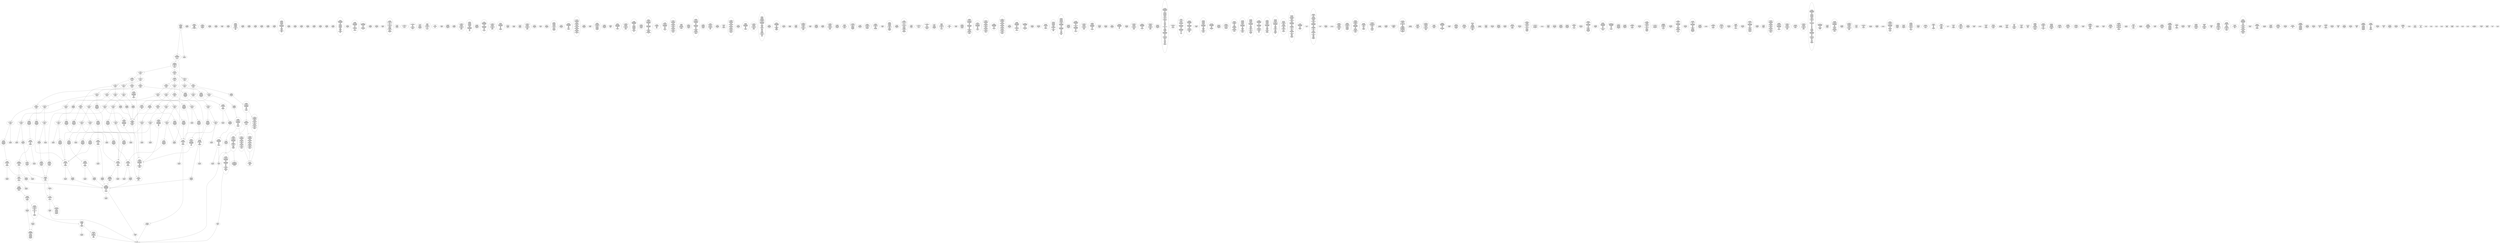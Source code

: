/* Generated by GvGen v.1.0 (https://www.github.com/stricaud/gvgen) */

digraph G {
compound=true;
   node1 [label="[anywhere]"];
   node2 [label="# 0x0
PUSHX Data
PUSHX Data
MSTORE
CALLVALUE
ISZERO
PUSHX Data
JUMPI
"];
   node3 [label="# 0xc
PUSHX Data
REVERT
"];
   node4 [label="# 0x10
JUMPDEST
PUSHX LogicData
CALLDATASIZE
LT
PUSHX Data
JUMPI
"];
   node5 [label="# 0x1a
PUSHX Data
CALLDATALOAD
PUSHX BitData
SHR
PUSHX LogicData
GT
PUSHX Data
JUMPI
"];
   node6 [label="# 0x2b
PUSHX LogicData
GT
PUSHX Data
JUMPI
"];
   node7 [label="# 0x36
PUSHX LogicData
GT
PUSHX Data
JUMPI
"];
   node8 [label="# 0x41
PUSHX LogicData
GT
PUSHX Data
JUMPI
"];
   node9 [label="# 0x4c
PUSHX LogicData
EQ
PUSHX Data
JUMPI
"];
   node10 [label="# 0x57
PUSHX LogicData
EQ
PUSHX Data
JUMPI
"];
   node11 [label="# 0x62
PUSHX LogicData
EQ
PUSHX Data
JUMPI
"];
   node12 [label="# 0x6d
PUSHX Data
REVERT
"];
   node13 [label="# 0x71
JUMPDEST
PUSHX LogicData
EQ
PUSHX Data
JUMPI
"];
   node14 [label="# 0x7d
PUSHX LogicData
EQ
PUSHX Data
JUMPI
"];
   node15 [label="# 0x88
PUSHX Data
REVERT
"];
   node16 [label="# 0x8c
JUMPDEST
PUSHX LogicData
EQ
PUSHX Data
JUMPI
"];
   node17 [label="# 0x98
PUSHX LogicData
EQ
PUSHX Data
JUMPI
"];
   node18 [label="# 0xa3
PUSHX LogicData
EQ
PUSHX Data
JUMPI
"];
   node19 [label="# 0xae
PUSHX LogicData
EQ
PUSHX Data
JUMPI
"];
   node20 [label="# 0xb9
PUSHX Data
REVERT
"];
   node21 [label="# 0xbd
JUMPDEST
PUSHX LogicData
GT
PUSHX Data
JUMPI
"];
   node22 [label="# 0xc9
PUSHX LogicData
GT
PUSHX Data
JUMPI
"];
   node23 [label="# 0xd4
PUSHX LogicData
EQ
PUSHX Data
JUMPI
"];
   node24 [label="# 0xdf
PUSHX LogicData
EQ
PUSHX Data
JUMPI
"];
   node25 [label="# 0xea
PUSHX LogicData
EQ
PUSHX Data
JUMPI
"];
   node26 [label="# 0xf5
PUSHX Data
REVERT
"];
   node27 [label="# 0xf9
JUMPDEST
PUSHX LogicData
EQ
PUSHX Data
JUMPI
"];
   node28 [label="# 0x105
PUSHX LogicData
EQ
PUSHX Data
JUMPI
"];
   node29 [label="# 0x110
PUSHX Data
REVERT
"];
   node30 [label="# 0x114
JUMPDEST
PUSHX LogicData
EQ
PUSHX Data
JUMPI
"];
   node31 [label="# 0x120
PUSHX LogicData
EQ
PUSHX Data
JUMPI
"];
   node32 [label="# 0x12b
PUSHX LogicData
EQ
PUSHX Data
JUMPI
"];
   node33 [label="# 0x136
PUSHX LogicData
EQ
PUSHX Data
JUMPI
"];
   node34 [label="# 0x141
PUSHX Data
REVERT
"];
   node35 [label="# 0x145
JUMPDEST
PUSHX LogicData
GT
PUSHX Data
JUMPI
"];
   node36 [label="# 0x151
PUSHX LogicData
GT
PUSHX Data
JUMPI
"];
   node37 [label="# 0x15c
PUSHX LogicData
GT
PUSHX Data
JUMPI
"];
   node38 [label="# 0x167
PUSHX LogicData
EQ
PUSHX Data
JUMPI
"];
   node39 [label="# 0x172
PUSHX LogicData
EQ
PUSHX Data
JUMPI
"];
   node40 [label="# 0x17d
PUSHX LogicData
EQ
PUSHX Data
JUMPI
"];
   node41 [label="# 0x188
PUSHX Data
REVERT
"];
   node42 [label="# 0x18c
JUMPDEST
PUSHX LogicData
EQ
PUSHX Data
JUMPI
"];
   node43 [label="# 0x198
PUSHX LogicData
EQ
PUSHX Data
JUMPI
"];
   node44 [label="# 0x1a3
PUSHX Data
REVERT
"];
   node45 [label="# 0x1a7
JUMPDEST
PUSHX LogicData
EQ
PUSHX Data
JUMPI
"];
   node46 [label="# 0x1b3
PUSHX LogicData
EQ
PUSHX Data
JUMPI
"];
   node47 [label="# 0x1be
PUSHX LogicData
EQ
PUSHX Data
JUMPI
"];
   node48 [label="# 0x1c9
PUSHX LogicData
EQ
PUSHX Data
JUMPI
"];
   node49 [label="# 0x1d4
PUSHX Data
REVERT
"];
   node50 [label="# 0x1d8
JUMPDEST
PUSHX LogicData
GT
PUSHX Data
JUMPI
"];
   node51 [label="# 0x1e4
PUSHX LogicData
GT
PUSHX Data
JUMPI
"];
   node52 [label="# 0x1ef
PUSHX LogicData
EQ
PUSHX Data
JUMPI
"];
   node53 [label="# 0x1fa
PUSHX LogicData
EQ
PUSHX Data
JUMPI
"];
   node54 [label="# 0x205
PUSHX LogicData
EQ
PUSHX Data
JUMPI
"];
   node55 [label="# 0x210
PUSHX Data
REVERT
"];
   node56 [label="# 0x214
JUMPDEST
PUSHX LogicData
EQ
PUSHX Data
JUMPI
"];
   node57 [label="# 0x220
PUSHX LogicData
EQ
PUSHX Data
JUMPI
"];
   node58 [label="# 0x22b
PUSHX Data
REVERT
"];
   node59 [label="# 0x22f
JUMPDEST
PUSHX LogicData
EQ
PUSHX Data
JUMPI
"];
   node60 [label="# 0x23b
PUSHX LogicData
EQ
PUSHX Data
JUMPI
"];
   node61 [label="# 0x246
PUSHX LogicData
EQ
PUSHX Data
JUMPI
"];
   node62 [label="# 0x251
PUSHX LogicData
EQ
PUSHX Data
JUMPI
"];
   node63 [label="# 0x25c
JUMPDEST
PUSHX Data
REVERT
"];
   node64 [label="# 0x261
JUMPDEST
PUSHX Data
PUSHX Data
CALLDATASIZE
PUSHX Data
PUSHX Data
JUMP
"];
   node65 [label="# 0x26f
JUMPDEST
PUSHX Data
JUMP
"];
   node66 [label="# 0x274
JUMPDEST
PUSHX MemData
MLOAD
ISZERO
ISZERO
MSTORE
PUSHX ArithData
ADD
"];
   node67 [label="# 0x280
JUMPDEST
PUSHX MemData
MLOAD
SUB
RETURN
"];
   node68 [label="# 0x289
JUMPDEST
PUSHX Data
PUSHX Data
JUMP
"];
   node69 [label="# 0x291
JUMPDEST
PUSHX MemData
MLOAD
PUSHX Data
PUSHX Data
JUMP
"];
   node70 [label="# 0x29e
JUMPDEST
PUSHX Data
PUSHX Data
CALLDATASIZE
PUSHX Data
PUSHX Data
JUMP
"];
   node71 [label="# 0x2ac
JUMPDEST
PUSHX Data
JUMP
"];
   node72 [label="# 0x2b1
JUMPDEST
PUSHX MemData
MLOAD
PUSHX ArithData
PUSHX BitData
PUSHX BitData
SHL
SUB
AND
MSTORE
PUSHX ArithData
ADD
PUSHX Data
JUMP
"];
   node73 [label="# 0x2c9
JUMPDEST
PUSHX Data
PUSHX Data
CALLDATASIZE
PUSHX Data
PUSHX Data
JUMP
"];
   node74 [label="# 0x2d7
JUMPDEST
PUSHX Data
JUMP
"];
   node75 [label="# 0x2dc
JUMPDEST
STOP
"];
   node76 [label="# 0x2de
JUMPDEST
PUSHX StorData
SLOAD
PUSHX StorData
SLOAD
SUB
"];
   node77 [label="# 0x2e6
JUMPDEST
PUSHX MemData
MLOAD
MSTORE
PUSHX ArithData
ADD
PUSHX Data
JUMP
"];
   node78 [label="# 0x2f4
JUMPDEST
PUSHX Data
PUSHX Data
CALLDATASIZE
PUSHX Data
PUSHX Data
JUMP
"];
   node79 [label="# 0x302
JUMPDEST
PUSHX Data
JUMP
"];
   node80 [label="# 0x307
JUMPDEST
PUSHX Data
PUSHX Data
CALLDATASIZE
PUSHX Data
PUSHX Data
JUMP
"];
   node81 [label="# 0x315
JUMPDEST
PUSHX Data
MSTORE
PUSHX Data
MSTORE
PUSHX Data
SHA3
PUSHX ArithData
ADD
SLOAD
JUMP
"];
   node82 [label="# 0x32a
JUMPDEST
PUSHX Data
PUSHX Data
CALLDATASIZE
PUSHX Data
PUSHX Data
JUMP
"];
   node83 [label="# 0x338
JUMPDEST
PUSHX Data
JUMP
"];
   node84 [label="# 0x33d
JUMPDEST
PUSHX Data
PUSHX Data
CALLDATASIZE
PUSHX Data
PUSHX Data
JUMP
"];
   node85 [label="# 0x34b
JUMPDEST
PUSHX Data
JUMP
"];
   node86 [label="# 0x350
JUMPDEST
PUSHX Data
PUSHX Data
JUMP
"];
   node87 [label="# 0x358
JUMPDEST
PUSHX Data
PUSHX StorData
SLOAD
JUMP
"];
   node88 [label="# 0x361
JUMPDEST
PUSHX Data
PUSHX Data
CALLDATASIZE
PUSHX Data
PUSHX Data
JUMP
"];
   node89 [label="# 0x36f
JUMPDEST
PUSHX Data
JUMP
"];
   node90 [label="# 0x374
JUMPDEST
PUSHX StorData
SLOAD
PUSHX Data
PUSHX ArithData
PUSHX BitData
PUSHX BitData
SHL
SUB
AND
JUMP
"];
   node91 [label="# 0x387
JUMPDEST
PUSHX Data
PUSHX Data
CALLDATASIZE
PUSHX Data
PUSHX Data
JUMP
"];
   node92 [label="# 0x395
JUMPDEST
PUSHX Data
JUMP
"];
   node93 [label="# 0x39a
JUMPDEST
PUSHX Data
PUSHX Data
CALLDATASIZE
PUSHX Data
PUSHX Data
JUMP
"];
   node94 [label="# 0x3a8
JUMPDEST
PUSHX Data
JUMP
"];
   node95 [label="# 0x3ad
JUMPDEST
PUSHX Data
PUSHX Data
JUMP
"];
   node96 [label="# 0x3b5
JUMPDEST
PUSHX StorData
SLOAD
PUSHX Data
PUSHX ArithData
PUSHX BitData
PUSHX BitData
SHL
SUB
AND
JUMP
"];
   node97 [label="# 0x3c8
JUMPDEST
PUSHX Data
PUSHX Data
CALLDATASIZE
PUSHX Data
PUSHX Data
JUMP
"];
   node98 [label="# 0x3d6
JUMPDEST
PUSHX Data
JUMP
"];
   node99 [label="# 0x3db
JUMPDEST
PUSHX StorData
SLOAD
PUSHX ArithData
PUSHX BitData
PUSHX BitData
SHL
SUB
AND
PUSHX Data
JUMP
"];
   node100 [label="# 0x3ec
JUMPDEST
PUSHX Data
PUSHX Data
CALLDATASIZE
PUSHX Data
PUSHX Data
JUMP
"];
   node101 [label="# 0x3fa
JUMPDEST
PUSHX Data
MSTORE
PUSHX Data
MSTORE
PUSHX Data
SHA3
PUSHX ArithData
PUSHX BitData
PUSHX BitData
SHL
SUB
AND
MSTORE
MSTORE
SHA3
SLOAD
PUSHX BitData
AND
JUMP
"];
   node102 [label="# 0x423
JUMPDEST
PUSHX Data
PUSHX Data
CALLDATASIZE
PUSHX Data
PUSHX Data
JUMP
"];
   node103 [label="# 0x431
JUMPDEST
PUSHX Data
JUMP
"];
   node104 [label="# 0x436
JUMPDEST
PUSHX Data
PUSHX Data
JUMP
"];
   node105 [label="# 0x43e
JUMPDEST
PUSHX Data
PUSHX Data
CALLDATASIZE
PUSHX Data
PUSHX Data
JUMP
"];
   node106 [label="# 0x44c
JUMPDEST
PUSHX Data
JUMP
"];
   node107 [label="# 0x451
JUMPDEST
PUSHX Data
PUSHX Data
CALLDATASIZE
PUSHX Data
PUSHX Data
JUMP
"];
   node108 [label="# 0x45f
JUMPDEST
PUSHX Data
JUMP
"];
   node109 [label="# 0x464
JUMPDEST
PUSHX Data
PUSHX Data
JUMP
"];
   node110 [label="# 0x46c
JUMPDEST
PUSHX Data
PUSHX Data
CALLDATASIZE
PUSHX Data
PUSHX Data
JUMP
"];
   node111 [label="# 0x47a
JUMPDEST
PUSHX Data
JUMP
"];
   node112 [label="# 0x47f
JUMPDEST
PUSHX Data
PUSHX Data
CALLDATASIZE
PUSHX Data
PUSHX Data
JUMP
"];
   node113 [label="# 0x48d
JUMPDEST
PUSHX Data
JUMP
"];
   node114 [label="# 0x492
JUMPDEST
PUSHX Data
PUSHX Data
CALLDATASIZE
PUSHX Data
PUSHX Data
JUMP
"];
   node115 [label="# 0x4a0
JUMPDEST
PUSHX Data
JUMP
"];
   node116 [label="# 0x4a5
JUMPDEST
PUSHX Data
PUSHX Data
JUMP
"];
   node117 [label="# 0x4cc
JUMPDEST
PUSHX Data
PUSHX Data
CALLDATASIZE
PUSHX Data
PUSHX Data
JUMP
"];
   node118 [label="# 0x4da
JUMPDEST
PUSHX Data
JUMP
"];
   node119 [label="# 0x4df
JUMPDEST
PUSHX Data
PUSHX Data
JUMP
"];
   node120 [label="# 0x4e7
JUMPDEST
PUSHX Data
PUSHX Data
CALLDATASIZE
PUSHX Data
PUSHX Data
JUMP
"];
   node121 [label="# 0x4f5
JUMPDEST
PUSHX Data
JUMP
"];
   node122 [label="# 0x4fa
JUMPDEST
PUSHX Data
PUSHX Data
CALLDATASIZE
PUSHX Data
PUSHX Data
JUMP
"];
   node123 [label="# 0x508
JUMPDEST
PUSHX ArithData
PUSHX BitData
PUSHX BitData
SHL
SUB
AND
PUSHX Data
MSTORE
PUSHX Data
PUSHX Data
MSTORE
PUSHX Data
SHA3
AND
MSTORE
MSTORE
SHA3
SLOAD
PUSHX BitData
AND
JUMP
"];
   node124 [label="# 0x536
JUMPDEST
PUSHX Data
PUSHX Data
JUMP
"];
   node125 [label="# 0x55d
JUMPDEST
PUSHX StorData
SLOAD
PUSHX Data
PUSHX ArithData
PUSHX BitData
PUSHX BitData
SHL
SUB
AND
JUMP
"];
   node126 [label="# 0x570
JUMPDEST
PUSHX Data
PUSHX Data
CALLDATASIZE
PUSHX Data
PUSHX Data
JUMP
"];
   node127 [label="# 0x57e
JUMPDEST
PUSHX Data
JUMP
"];
   node128 [label="# 0x583
JUMPDEST
PUSHX Data
PUSHX ArithData
PUSHX BitData
PUSHX BitData
SHL
SUB
NOT
AND
PUSHX BitData
PUSHX BitData
SHL
EQ
PUSHX Data
JUMPI
"];
   node129 [label="# 0x59f
PUSHX ArithData
PUSHX BitData
PUSHX BitData
SHL
SUB
NOT
AND
PUSHX BitData
PUSHX BitData
SHL
EQ
"];
   node130 [label="# 0x5b4
JUMPDEST
PUSHX Data
JUMPI
"];
   node131 [label="# 0x5ba
PUSHX Data
PUSHX Data
JUMP
"];
   node132 [label="# 0x5c3
JUMPDEST
JUMP
"];
   node133 [label="# 0x5c9
JUMPDEST
PUSHX Data
PUSHX StorData
SLOAD
PUSHX Data
PUSHX Data
JUMP
"];
   node134 [label="# 0x5d8
JUMPDEST
PUSHX ArithData
ADD
PUSHX ArithData
DIV
MUL
PUSHX ArithData
ADD
PUSHX MemData
MLOAD
ADD
PUSHX Data
MSTORE
MSTORE
PUSHX ArithData
ADD
SLOAD
PUSHX Data
PUSHX Data
JUMP
"];
   node135 [label="# 0x604
JUMPDEST
ISZERO
PUSHX Data
JUMPI
"];
   node136 [label="# 0x60b
PUSHX LogicData
LT
PUSHX Data
JUMPI
"];
   node137 [label="# 0x613
PUSHX ArithData
SLOAD
DIV
MUL
MSTORE
PUSHX ArithData
ADD
PUSHX Data
JUMP
"];
   node138 [label="# 0x626
JUMPDEST
ADD
PUSHX Data
MSTORE
PUSHX Data
PUSHX Data
SHA3
"];
   node139 [label="# 0x634
JUMPDEST
SLOAD
MSTORE
PUSHX ArithData
ADD
PUSHX ArithData
ADD
GT
PUSHX Data
JUMPI
"];
   node140 [label="# 0x648
SUB
PUSHX BitData
AND
ADD
"];
   node141 [label="# 0x651
JUMPDEST
JUMP
"];
   node142 [label="# 0x65b
JUMPDEST
PUSHX Data
PUSHX Data
PUSHX Data
JUMP
"];
   node143 [label="# 0x666
JUMPDEST
PUSHX Data
JUMPI
"];
   node144 [label="# 0x66b
PUSHX MemData
MLOAD
PUSHX Data
MSTORE
PUSHX ArithData
ADD
PUSHX MemData
MLOAD
SUB
REVERT
"];
   node145 [label="# 0x69c
JUMPDEST
PUSHX Data
MSTORE
PUSHX Data
PUSHX Data
MSTORE
PUSHX Data
SHA3
SLOAD
PUSHX ArithData
PUSHX BitData
PUSHX BitData
SHL
SUB
AND
JUMP
"];
   node146 [label="# 0x6b8
JUMPDEST
PUSHX Data
PUSHX Data
PUSHX Data
JUMP
"];
   node147 [label="# 0x6c3
JUMPDEST
PUSHX ArithData
PUSHX BitData
PUSHX BitData
SHL
SUB
AND
PUSHX ArithData
PUSHX BitData
PUSHX BitData
SHL
SUB
AND
SUB
PUSHX Data
JUMPI
"];
   node148 [label="# 0x6df
PUSHX MemData
MLOAD
PUSHX Data
MSTORE
PUSHX ArithData
ADD
PUSHX MemData
MLOAD
SUB
REVERT
"];
   node149 [label="# 0x710
JUMPDEST
CALLER
PUSHX ArithData
PUSHX BitData
PUSHX BitData
SHL
SUB
AND
EQ
ISZERO
PUSHX Data
JUMPI
"];
   node150 [label="# 0x724
PUSHX Data
CALLER
PUSHX Data
JUMP
"];
   node151 [label="# 0x72e
JUMPDEST
ISZERO
"];
   node152 [label="# 0x730
JUMPDEST
ISZERO
PUSHX Data
JUMPI
"];
   node153 [label="# 0x736
PUSHX MemData
MLOAD
PUSHX Data
MSTORE
PUSHX ArithData
ADD
PUSHX MemData
MLOAD
SUB
REVERT
"];
   node154 [label="# 0x767
JUMPDEST
PUSHX Data
PUSHX Data
JUMP
"];
   node155 [label="# 0x772
JUMPDEST
JUMP
"];
   node156 [label="# 0x777
JUMPDEST
PUSHX Data
PUSHX Data
JUMP
"];
   node157 [label="# 0x782
JUMPDEST
PUSHX Data
MSTORE
PUSHX Data
MSTORE
PUSHX Data
SHA3
PUSHX ArithData
ADD
SLOAD
PUSHX Data
CALLER
PUSHX Data
JUMP
"];
   node158 [label="# 0x79e
JUMPDEST
PUSHX Data
PUSHX Data
JUMP
"];
   node159 [label="# 0x7a8
JUMPDEST
PUSHX ArithData
PUSHX BitData
PUSHX BitData
SHL
SUB
AND
CALLER
EQ
PUSHX Data
JUMPI
"];
   node160 [label="# 0x7b9
PUSHX MemData
MLOAD
PUSHX BitData
PUSHX BitData
SHL
MSTORE
PUSHX Data
PUSHX ArithData
ADD
MSTORE
PUSHX Data
PUSHX ArithData
ADD
MSTORE
PUSHX Data
PUSHX ArithData
ADD
MSTORE
PUSHX Data
PUSHX ArithData
ADD
MSTORE
PUSHX ArithData
ADD
"];
   node161 [label="# 0x822
JUMPDEST
PUSHX MemData
MLOAD
SUB
REVERT
"];
   node162 [label="# 0x82b
JUMPDEST
PUSHX Data
PUSHX Data
JUMP
"];
   node163 [label="# 0x835
JUMPDEST
JUMP
"];
   node164 [label="# 0x839
JUMPDEST
PUSHX StorData
SLOAD
PUSHX ArithData
PUSHX BitData
PUSHX BitData
SHL
SUB
AND
CALLER
EQ
PUSHX Data
JUMPI
"];
   node165 [label="# 0x84c
PUSHX MemData
MLOAD
PUSHX BitData
PUSHX BitData
SHL
MSTORE
PUSHX Data
PUSHX ArithData
ADD
MSTORE
PUSHX ArithData
ADD
MSTORE
PUSHX Data
PUSHX ArithData
ADD
MSTORE
PUSHX ArithData
ADD
PUSHX Data
JUMP
"];
   node166 [label="# 0x893
JUMPDEST
PUSHX LogicData
SELFBALANCE
GT
PUSHX Data
JUMPI
"];
   node167 [label="# 0x89c
PUSHX MemData
MLOAD
PUSHX BitData
PUSHX BitData
SHL
MSTORE
PUSHX Data
PUSHX ArithData
ADD
MSTORE
PUSHX Data
PUSHX ArithData
ADD
MSTORE
PUSHX Data
PUSHX ArithData
ADD
MSTORE
PUSHX ArithData
ADD
PUSHX Data
JUMP
"];
   node168 [label="# 0x8e3
JUMPDEST
PUSHX StorData
SLOAD
PUSHX MemData
MLOAD
PUSHX ArithData
PUSHX BitData
PUSHX BitData
SHL
SUB
AND
SELFBALANCE
ISZERO
PUSHX ArithData
MUL
PUSHX Data
CALL
ISZERO
ISZERO
PUSHX Data
JUMPI
"];
   node169 [label="# 0x913
RETURNDATASIZE
PUSHX Data
RETURNDATACOPY
RETURNDATASIZE
PUSHX Data
REVERT
"];
   node170 [label="# 0x91c
JUMPDEST
JUMP
"];
   node171 [label="# 0x91f
JUMPDEST
PUSHX Data
PUSHX MemData
MLOAD
PUSHX ArithData
ADD
PUSHX Data
MSTORE
PUSHX Data
MSTORE
PUSHX Data
JUMP
"];
   node172 [label="# 0x93a
JUMPDEST
PUSHX Data
PUSHX Data
PUSHX Data
JUMP
"];
   node173 [label="# 0x945
JUMPDEST
MLOAD
JUMP
"];
   node174 [label="# 0x94c
JUMPDEST
PUSHX Data
PUSHX ArithData
PUSHX BitData
PUSHX BitData
SHL
SUB
AND
PUSHX Data
JUMPI
"];
   node175 [label="# 0x95d
PUSHX MemData
MLOAD
PUSHX Data
MSTORE
PUSHX ArithData
ADD
PUSHX MemData
MLOAD
SUB
REVERT
"];
   node176 [label="# 0x98e
JUMPDEST
PUSHX ArithData
PUSHX BitData
PUSHX BitData
SHL
SUB
AND
PUSHX Data
MSTORE
PUSHX Data
PUSHX Data
MSTORE
PUSHX Data
SHA3
SLOAD
PUSHX BitData
AND
JUMP
"];
   node177 [label="# 0x9b4
JUMPDEST
PUSHX StorData
SLOAD
PUSHX ArithData
PUSHX BitData
PUSHX BitData
SHL
SUB
AND
CALLER
EQ
PUSHX Data
JUMPI
"];
   node178 [label="# 0x9c7
PUSHX MemData
MLOAD
PUSHX BitData
PUSHX BitData
SHL
MSTORE
PUSHX Data
PUSHX ArithData
ADD
MSTORE
PUSHX ArithData
ADD
MSTORE
PUSHX Data
PUSHX ArithData
ADD
MSTORE
PUSHX ArithData
ADD
PUSHX Data
JUMP
"];
   node179 [label="# 0xa0e
JUMPDEST
PUSHX Data
PUSHX Data
PUSHX Data
JUMP
"];
   node180 [label="# 0xa18
JUMPDEST
JUMP
"];
   node181 [label="# 0xa1a
JUMPDEST
PUSHX Data
PUSHX Data
CALLER
PUSHX Data
JUMP
"];
   node182 [label="# 0xa45
JUMPDEST
PUSHX StorData
SLOAD
PUSHX ArithData
PUSHX BitData
PUSHX BitData
SHL
SUB
NOT
AND
PUSHX ArithData
PUSHX BitData
PUSHX BitData
SHL
SUB
AND
OR
SSTORE
PUSHX MemData
MLOAD
MSTORE
PUSHX Data
PUSHX ArithData
ADD
"];
   node183 [label="# 0xa8f
JUMPDEST
PUSHX MemData
MLOAD
SUB
LOGX
JUMP
"];
   node184 [label="# 0xa9b
JUMPDEST
PUSHX StorData
SLOAD
PUSHX ArithData
PUSHX BitData
PUSHX BitData
SHL
SUB
AND
CALLER
EQ
PUSHX Data
JUMPI
"];
   node185 [label="# 0xaae
PUSHX MemData
MLOAD
PUSHX BitData
PUSHX BitData
SHL
MSTORE
PUSHX Data
PUSHX ArithData
ADD
MSTORE
PUSHX ArithData
ADD
MSTORE
PUSHX Data
PUSHX ArithData
ADD
MSTORE
PUSHX ArithData
ADD
PUSHX Data
JUMP
"];
   node186 [label="# 0xaf5
JUMPDEST
MLOAD
PUSHX Data
PUSHX Data
PUSHX ArithData
ADD
PUSHX Data
JUMP
"];
   node187 [label="# 0xb08
JUMPDEST
PUSHX Data
PUSHX StorData
SLOAD
PUSHX Data
PUSHX Data
JUMP
"];
   node188 [label="# 0xb17
JUMPDEST
PUSHX Data
PUSHX Data
CALLER
PUSHX Data
JUMP
"];
   node189 [label="# 0xb42
JUMPDEST
PUSHX StorData
SLOAD
PUSHX ArithData
PUSHX BitData
PUSHX BitData
SHL
SUB
NOT
AND
PUSHX ArithData
PUSHX BitData
PUSHX BitData
SHL
SUB
AND
OR
SSTORE
PUSHX MemData
MLOAD
MSTORE
PUSHX Data
PUSHX ArithData
ADD
PUSHX Data
JUMP
"];
   node190 [label="# 0xb90
JUMPDEST
PUSHX Data
PUSHX Data
CALLER
PUSHX Data
JUMP
"];
   node191 [label="# 0xbbb
JUMPDEST
PUSHX StorData
SLOAD
PUSHX Data
PUSHX StorData
SLOAD
PUSHX StorData
SLOAD
SUB
JUMP
"];
   node192 [label="# 0xbcc
JUMPDEST
PUSHX Data
PUSHX Data
JUMP
"];
   node193 [label="# 0xbd6
JUMPDEST
GT
ISZERO
PUSHX Data
JUMPI
"];
   node194 [label="# 0xbdd
PUSHX MemData
MLOAD
PUSHX BitData
PUSHX BitData
SHL
MSTORE
PUSHX Data
PUSHX ArithData
ADD
MSTORE
PUSHX Data
PUSHX ArithData
ADD
MSTORE
PUSHX Data
PUSHX ArithData
ADD
MSTORE
PUSHX ArithData
ADD
PUSHX Data
JUMP
"];
   node195 [label="# 0xc24
JUMPDEST
PUSHX Data
PUSHX Data
JUMP
"];
   node196 [label="# 0xc2e
JUMPDEST
CALLER
PUSHX ArithData
PUSHX BitData
PUSHX BitData
SHL
SUB
AND
SUB
PUSHX Data
JUMPI
"];
   node197 [label="# 0xc3f
PUSHX MemData
MLOAD
PUSHX Data
MSTORE
PUSHX ArithData
ADD
PUSHX MemData
MLOAD
SUB
REVERT
"];
   node198 [label="# 0xc70
JUMPDEST
CALLER
PUSHX Data
MSTORE
PUSHX Data
PUSHX ArithData
MSTORE
PUSHX MemData
SHA3
PUSHX ArithData
PUSHX BitData
PUSHX BitData
SHL
SUB
AND
MSTORE
MSTORE
SHA3
SLOAD
PUSHX BitData
NOT
AND
ISZERO
ISZERO
OR
SSTORE
MLOAD
MSTORE
PUSHX Data
ADD
PUSHX MemData
MLOAD
SUB
LOGX
JUMP
"];
   node199 [label="# 0xcdc
JUMPDEST
PUSHX Data
PUSHX Data
JUMP
"];
   node200 [label="# 0xce7
JUMPDEST
PUSHX ArithData
PUSHX BitData
PUSHX BitData
SHL
SUB
AND
EXTCODESIZE
ISZERO
ISZERO
ISZERO
PUSHX Data
JUMPI
"];
   node201 [label="# 0xcfb
PUSHX Data
PUSHX Data
JUMP
"];
   node202 [label="# 0xd07
JUMPDEST
ISZERO
"];
   node203 [label="# 0xd09
JUMPDEST
ISZERO
PUSHX Data
JUMPI
"];
   node204 [label="# 0xd0f
PUSHX MemData
MLOAD
PUSHX BitData
PUSHX BitData
SHL
MSTORE
PUSHX ArithData
ADD
PUSHX MemData
MLOAD
SUB
REVERT
"];
   node205 [label="# 0xd27
JUMPDEST
JUMP
"];
   node206 [label="# 0xd2d
JUMPDEST
PUSHX Data
PUSHX Data
PUSHX Data
JUMP
"];
   node207 [label="# 0xd38
JUMPDEST
PUSHX Data
JUMPI
"];
   node208 [label="# 0xd3d
PUSHX MemData
MLOAD
PUSHX Data
MSTORE
PUSHX ArithData
ADD
PUSHX MemData
MLOAD
SUB
REVERT
"];
   node209 [label="# 0xd6e
JUMPDEST
PUSHX Data
PUSHX Data
PUSHX Data
JUMP
"];
   node210 [label="# 0xd78
JUMPDEST
MLOAD
PUSHX ArithData
SUB
PUSHX Data
JUMPI
"];
   node211 [label="# 0xd84
PUSHX MemData
MLOAD
PUSHX ArithData
ADD
PUSHX Data
MSTORE
PUSHX Data
MSTORE
PUSHX Data
JUMP
"];
   node212 [label="# 0xd98
JUMPDEST
PUSHX Data
PUSHX Data
JUMP
"];
   node213 [label="# 0xda2
JUMPDEST
PUSHX MemData
MLOAD
PUSHX ArithData
ADD
PUSHX Data
PUSHX Data
JUMP
"];
   node214 [label="# 0xdb3
JUMPDEST
PUSHX MemData
MLOAD
PUSHX ArithData
SUB
SUB
MSTORE
PUSHX Data
MSTORE
"];
   node215 [label="# 0xdc3
JUMPDEST
JUMP
"];
   node216 [label="# 0xdca
JUMPDEST
PUSHX Data
MSTORE
PUSHX Data
MSTORE
PUSHX Data
SHA3
PUSHX ArithData
ADD
SLOAD
PUSHX Data
CALLER
PUSHX Data
JUMP
"];
   node217 [label="# 0xde6
JUMPDEST
PUSHX Data
PUSHX Data
JUMP
"];
   node218 [label="# 0xdf0
JUMPDEST
PUSHX StorData
SLOAD
PUSHX Data
PUSHX Data
JUMP
"];
   node219 [label="# 0xdfd
JUMPDEST
PUSHX ArithData
ADD
PUSHX ArithData
DIV
MUL
PUSHX ArithData
ADD
PUSHX MemData
MLOAD
ADD
PUSHX Data
MSTORE
MSTORE
PUSHX ArithData
ADD
SLOAD
PUSHX Data
PUSHX Data
JUMP
"];
   node220 [label="# 0xe29
JUMPDEST
ISZERO
PUSHX Data
JUMPI
"];
   node221 [label="# 0xe30
PUSHX LogicData
LT
PUSHX Data
JUMPI
"];
   node222 [label="# 0xe38
PUSHX ArithData
SLOAD
DIV
MUL
MSTORE
PUSHX ArithData
ADD
PUSHX Data
JUMP
"];
   node223 [label="# 0xe4b
JUMPDEST
ADD
PUSHX Data
MSTORE
PUSHX Data
PUSHX Data
SHA3
"];
   node224 [label="# 0xe59
JUMPDEST
SLOAD
MSTORE
PUSHX ArithData
ADD
PUSHX ArithData
ADD
GT
PUSHX Data
JUMPI
"];
   node225 [label="# 0xe6d
SUB
PUSHX BitData
AND
ADD
"];
   node226 [label="# 0xe76
JUMPDEST
JUMP
"];
   node227 [label="# 0xe7e
JUMPDEST
PUSHX Data
PUSHX Data
CALLER
PUSHX Data
JUMP
"];
   node228 [label="# 0xea9
JUMPDEST
PUSHX StorData
SLOAD
PUSHX ArithData
PUSHX BitData
PUSHX BitData
SHL
SUB
NOT
AND
PUSHX ArithData
PUSHX BitData
PUSHX BitData
SHL
SUB
AND
OR
SSTORE
PUSHX MemData
MLOAD
MSTORE
PUSHX Data
PUSHX ArithData
ADD
PUSHX Data
JUMP
"];
   node229 [label="# 0xef7
JUMPDEST
PUSHX StorData
SLOAD
PUSHX ArithData
PUSHX BitData
PUSHX BitData
SHL
SUB
AND
CALLER
EQ
PUSHX Data
JUMPI
"];
   node230 [label="# 0xf0a
PUSHX MemData
MLOAD
PUSHX BitData
PUSHX BitData
SHL
MSTORE
PUSHX Data
PUSHX ArithData
ADD
MSTORE
PUSHX ArithData
ADD
MSTORE
PUSHX Data
PUSHX ArithData
ADD
MSTORE
PUSHX ArithData
ADD
PUSHX Data
JUMP
"];
   node231 [label="# 0xf51
JUMPDEST
PUSHX ArithData
PUSHX BitData
PUSHX BitData
SHL
SUB
AND
PUSHX Data
JUMPI
"];
   node232 [label="# 0xf60
PUSHX MemData
MLOAD
PUSHX BitData
PUSHX BitData
SHL
MSTORE
PUSHX Data
PUSHX ArithData
ADD
MSTORE
PUSHX Data
PUSHX ArithData
ADD
MSTORE
PUSHX Data
PUSHX ArithData
ADD
MSTORE
PUSHX Data
PUSHX ArithData
ADD
MSTORE
PUSHX ArithData
ADD
PUSHX Data
JUMP
"];
   node233 [label="# 0xfcd
JUMPDEST
PUSHX Data
PUSHX Data
JUMP
"];
   node234 [label="# 0xfd6
JUMPDEST
PUSHX Data
PUSHX ArithData
PUSHX BitData
PUSHX BitData
SHL
SUB
NOT
AND
PUSHX BitData
PUSHX BitData
SHL
EQ
PUSHX Data
JUMPI
"];
   node235 [label="# 0xff2
PUSHX ArithData
PUSHX BitData
PUSHX BitData
SHL
SUB
NOT
AND
PUSHX BitData
PUSHX BitData
SHL
EQ
"];
   node236 [label="# 0x1007
JUMPDEST
PUSHX Data
JUMPI
"];
   node237 [label="# 0x100d
PUSHX Data
PUSHX Data
JUMP
"];
   node238 [label="# 0x1016
JUMPDEST
PUSHX Data
PUSHX StorData
SLOAD
LT
ISZERO
PUSHX Data
JUMPI
"];
   node239 [label="# 0x1024
PUSHX Data
MSTORE
PUSHX Data
PUSHX Data
MSTORE
PUSHX Data
SHA3
SLOAD
PUSHX BitData
PUSHX BitData
SHL
DIV
PUSHX BitData
AND
ISZERO
JUMP
"];
   node240 [label="# 0x1042
JUMPDEST
PUSHX Data
MSTORE
PUSHX Data
PUSHX Data
MSTORE
PUSHX MemData
SHA3
SLOAD
PUSHX ArithData
PUSHX BitData
PUSHX BitData
SHL
SUB
NOT
AND
PUSHX ArithData
PUSHX BitData
PUSHX BitData
SHL
SUB
AND
OR
SSTORE
MLOAD
AND
PUSHX Data
LOGX
JUMP
"];
   node241 [label="# 0x109e
JUMPDEST
PUSHX Data
PUSHX Data
PUSHX Data
JUMP
"];
   node242 [label="# 0x10a9
JUMPDEST
PUSHX ArithData
PUSHX BitData
PUSHX BitData
SHL
SUB
AND
PUSHX ArithData
ADD
MLOAD
PUSHX ArithData
PUSHX BitData
PUSHX BitData
SHL
SUB
AND
EQ
PUSHX Data
JUMPI
"];
   node243 [label="# 0x10c9
PUSHX MemData
MLOAD
PUSHX Data
MSTORE
PUSHX ArithData
ADD
PUSHX MemData
MLOAD
SUB
REVERT
"];
   node244 [label="# 0x10fa
JUMPDEST
PUSHX Data
CALLER
PUSHX ArithData
PUSHX BitData
PUSHX BitData
SHL
SUB
AND
EQ
PUSHX Data
JUMPI
"];
   node245 [label="# 0x110e
PUSHX Data
CALLER
PUSHX Data
JUMP
"];
   node246 [label="# 0x1118
JUMPDEST
PUSHX Data
JUMPI
"];
   node247 [label="# 0x111e
CALLER
PUSHX Data
PUSHX Data
JUMP
"];
   node248 [label="# 0x1128
JUMPDEST
PUSHX ArithData
PUSHX BitData
PUSHX BitData
SHL
SUB
AND
EQ
"];
   node249 [label="# 0x1133
JUMPDEST
PUSHX Data
JUMPI
"];
   node250 [label="# 0x113b
PUSHX MemData
MLOAD
PUSHX Data
MSTORE
PUSHX ArithData
ADD
PUSHX MemData
MLOAD
SUB
REVERT
"];
   node251 [label="# 0x116c
JUMPDEST
PUSHX ArithData
PUSHX BitData
PUSHX BitData
SHL
SUB
AND
PUSHX Data
JUMPI
"];
   node252 [label="# 0x117b
PUSHX MemData
MLOAD
PUSHX Data
MSTORE
PUSHX ArithData
ADD
PUSHX MemData
MLOAD
SUB
REVERT
"];
   node253 [label="# 0x11ac
JUMPDEST
PUSHX Data
PUSHX Data
PUSHX Data
JUMP
"];
   node254 [label="# 0x11b8
JUMPDEST
PUSHX ArithData
PUSHX BitData
PUSHX BitData
SHL
SUB
AND
PUSHX Data
MSTORE
PUSHX Data
PUSHX Data
MSTORE
PUSHX Data
SHA3
SLOAD
PUSHX BitData
NOT
AND
PUSHX BitData
AND
PUSHX BitData
NOT
ADD
AND
OR
SSTORE
AND
MSTORE
SHA3
SLOAD
AND
AND
PUSHX ArithData
ADD
AND
OR
SSTORE
MSTORE
PUSHX Data
MSTORE
SHA3
SLOAD
PUSHX ArithData
PUSHX BitData
PUSHX BitData
SHL
SUB
NOT
AND
OR
PUSHX BitData
PUSHX BitData
SHL
TIMESTAMP
AND
MUL
OR
SSTORE
ADD
MSTORE
SHA3
SLOAD
AND
PUSHX Data
JUMPI
"];
   node255 [label="# 0x1254
PUSHX StorData
SLOAD
EQ
PUSHX Data
JUMPI
"];
   node256 [label="# 0x125d
SLOAD
PUSHX ArithData
ADD
MLOAD
PUSHX BitData
AND
PUSHX BitData
PUSHX BitData
SHL
MUL
PUSHX ArithData
PUSHX BitData
PUSHX BitData
SHL
SUB
NOT
AND
PUSHX ArithData
PUSHX BitData
PUSHX BitData
SHL
SUB
AND
OR
OR
SSTORE
"];
   node257 [label="# 0x128e
JUMPDEST
PUSHX ArithData
PUSHX BitData
PUSHX BitData
SHL
SUB
AND
PUSHX ArithData
PUSHX BitData
PUSHX BitData
SHL
SUB
AND
PUSHX Data
PUSHX MemData
MLOAD
PUSHX MemData
MLOAD
SUB
LOGX
"];
   node258 [label="# 0x12d3
JUMPDEST
JUMP
"];
   node259 [label="# 0x12da
JUMPDEST
PUSHX Data
MSTORE
PUSHX Data
MSTORE
PUSHX Data
SHA3
PUSHX ArithData
PUSHX BitData
PUSHX BitData
SHL
SUB
AND
MSTORE
MSTORE
SHA3
SLOAD
PUSHX BitData
AND
PUSHX Data
JUMPI
"];
   node260 [label="# 0x1303
PUSHX Data
PUSHX ArithData
PUSHX BitData
PUSHX BitData
SHL
SUB
AND
PUSHX Data
PUSHX Data
JUMP
"];
   node261 [label="# 0x1316
JUMPDEST
PUSHX Data
PUSHX Data
PUSHX Data
JUMP
"];
   node262 [label="# 0x1321
JUMPDEST
PUSHX MemData
MLOAD
PUSHX ArithData
ADD
PUSHX Data
PUSHX Data
JUMP
"];
   node263 [label="# 0x1332
JUMPDEST
PUSHX MemData
MLOAD
PUSHX BitData
NOT
SUB
ADD
MSTORE
MSTORE
PUSHX BitData
PUSHX BitData
SHL
MSTORE
PUSHX Data
PUSHX ArithData
ADD
PUSHX Data
JUMP
"];
   node264 [label="# 0x1358
JUMPDEST
PUSHX Data
MSTORE
PUSHX Data
MSTORE
PUSHX Data
SHA3
PUSHX ArithData
PUSHX BitData
PUSHX BitData
SHL
SUB
AND
MSTORE
MSTORE
SHA3
SLOAD
PUSHX BitData
AND
PUSHX Data
JUMPI
"];
   node265 [label="# 0x1381
PUSHX Data
MSTORE
PUSHX Data
MSTORE
PUSHX Data
SHA3
PUSHX ArithData
PUSHX BitData
PUSHX BitData
SHL
SUB
AND
MSTORE
MSTORE
SHA3
SLOAD
PUSHX BitData
NOT
AND
PUSHX BitData
OR
SSTORE
PUSHX Data
CALLER
JUMP
"];
   node266 [label="# 0x13b2
JUMPDEST
PUSHX ArithData
PUSHX BitData
PUSHX BitData
SHL
SUB
AND
PUSHX ArithData
PUSHX BitData
PUSHX BitData
SHL
SUB
AND
PUSHX Data
PUSHX MemData
MLOAD
PUSHX MemData
MLOAD
SUB
LOGX
JUMP
"];
   node267 [label="# 0x13f6
JUMPDEST
PUSHX Data
MSTORE
PUSHX Data
MSTORE
PUSHX Data
SHA3
PUSHX ArithData
PUSHX BitData
PUSHX BitData
SHL
SUB
AND
MSTORE
MSTORE
SHA3
SLOAD
PUSHX BitData
AND
ISZERO
PUSHX Data
JUMPI
"];
   node268 [label="# 0x1420
PUSHX Data
MSTORE
PUSHX Data
MSTORE
PUSHX MemData
SHA3
PUSHX ArithData
PUSHX BitData
PUSHX BitData
SHL
SUB
AND
MSTORE
MSTORE
SHA3
SLOAD
PUSHX BitData
NOT
AND
SSTORE
MLOAD
CALLER
PUSHX Data
LOGX
JUMP
"];
   node269 [label="# 0x1475
JUMPDEST
PUSHX Data
MLOAD
PUSHX ArithData
ADD
MSTORE
PUSHX Data
MSTORE
PUSHX ArithData
ADD
MSTORE
ADD
MSTORE
PUSHX StorData
SLOAD
LT
ISZERO
PUSHX Data
JUMPI
"];
   node270 [label="# 0x149e
PUSHX Data
MSTORE
PUSHX Data
PUSHX ArithData
MSTORE
PUSHX Data
SHA3
MLOAD
PUSHX ArithData
ADD
MSTORE
SLOAD
PUSHX ArithData
PUSHX BitData
PUSHX BitData
SHL
SUB
AND
MSTORE
PUSHX BitData
PUSHX BitData
SHL
DIV
PUSHX BitData
AND
ADD
MSTORE
PUSHX BitData
PUSHX BitData
SHL
DIV
PUSHX BitData
AND
ISZERO
ISZERO
ADD
MSTORE
PUSHX Data
JUMPI
"];
   node271 [label="# 0x14f6
MLOAD
PUSHX ArithData
PUSHX BitData
PUSHX BitData
SHL
SUB
AND
ISZERO
PUSHX Data
JUMPI
"];
   node272 [label="# 0x1506
JUMP
"];
   node273 [label="# 0x150c
JUMPDEST
PUSHX BitData
NOT
ADD
PUSHX Data
MSTORE
PUSHX Data
PUSHX ArithData
MSTORE
PUSHX Data
SHA3
MLOAD
PUSHX ArithData
ADD
MSTORE
SLOAD
PUSHX ArithData
PUSHX BitData
PUSHX BitData
SHL
SUB
AND
MSTORE
PUSHX BitData
PUSHX BitData
SHL
DIV
PUSHX BitData
AND
ADD
MSTORE
PUSHX BitData
PUSHX BitData
SHL
DIV
PUSHX BitData
AND
ISZERO
ISZERO
ADD
MSTORE
ISZERO
PUSHX Data
JUMPI
"];
   node274 [label="# 0x156b
JUMP
"];
   node275 [label="# 0x1571
JUMPDEST
PUSHX Data
JUMP
"];
   node276 [label="# 0x1576
JUMPDEST
"];
   node277 [label="# 0x1578
JUMPDEST
PUSHX MemData
MLOAD
PUSHX Data
MSTORE
PUSHX ArithData
ADD
PUSHX MemData
MLOAD
SUB
REVERT
"];
   node278 [label="# 0x15aa
JUMPDEST
PUSHX StorData
SLOAD
PUSHX ArithData
PUSHX BitData
PUSHX BitData
SHL
SUB
AND
PUSHX ArithData
PUSHX BitData
PUSHX BitData
SHL
SUB
NOT
AND
OR
SSTORE
PUSHX MemData
MLOAD
AND
PUSHX Data
PUSHX Data
LOGX
JUMP
"];
   node279 [label="# 0x15fc
JUMPDEST
PUSHX Data
PUSHX MemData
MLOAD
PUSHX ArithData
ADD
PUSHX Data
MSTORE
PUSHX Data
MSTORE
PUSHX Data
JUMP
"];
   node280 [label="# 0x1616
JUMPDEST
PUSHX MemData
MLOAD
PUSHX BitData
PUSHX BitData
SHL
MSTORE
PUSHX Data
PUSHX ArithData
PUSHX BitData
PUSHX BitData
SHL
SUB
AND
PUSHX Data
PUSHX Data
CALLER
PUSHX ArithData
ADD
PUSHX Data
JUMP
"];
   node281 [label="# 0x164b
JUMPDEST
PUSHX Data
PUSHX MemData
MLOAD
SUB
PUSHX Data
GAS
CALL
ISZERO
PUSHX Data
JUMPI
"];
   node282 [label="# 0x1664
PUSHX MemData
MLOAD
PUSHX ArithData
RETURNDATASIZE
ADD
PUSHX BitData
NOT
AND
ADD
MSTORE
PUSHX Data
ADD
PUSHX Data
JUMP
"];
   node283 [label="# 0x1683
JUMPDEST
PUSHX Data
"];
   node284 [label="# 0x1686
JUMPDEST
PUSHX Data
JUMPI
"];
   node285 [label="# 0x168b
RETURNDATASIZE
ISZERO
PUSHX Data
JUMPI
"];
   node286 [label="# 0x1693
PUSHX MemData
MLOAD
PUSHX BitData
NOT
PUSHX ArithData
RETURNDATASIZE
ADD
AND
ADD
PUSHX Data
MSTORE
RETURNDATASIZE
MSTORE
RETURNDATASIZE
PUSHX Data
PUSHX ArithData
ADD
RETURNDATACOPY
PUSHX Data
JUMP
"];
   node287 [label="# 0x16b4
JUMPDEST
PUSHX Data
"];
   node288 [label="# 0x16b9
JUMPDEST
MLOAD
PUSHX ArithData
SUB
PUSHX Data
JUMPI
"];
   node289 [label="# 0x16c4
PUSHX MemData
MLOAD
PUSHX BitData
PUSHX BitData
SHL
MSTORE
PUSHX ArithData
ADD
PUSHX MemData
MLOAD
SUB
REVERT
"];
   node290 [label="# 0x16dc
JUMPDEST
MLOAD
PUSHX ArithData
ADD
REVERT
"];
   node291 [label="# 0x16e4
JUMPDEST
PUSHX ArithData
PUSHX BitData
PUSHX BitData
SHL
SUB
NOT
AND
PUSHX BitData
PUSHX BitData
SHL
EQ
"];
   node292 [label="# 0x16fa
JUMPDEST
JUMP
"];
   node293 [label="# 0x1702
JUMPDEST
PUSHX Data
PUSHX StorData
SLOAD
PUSHX Data
PUSHX Data
JUMP
"];
   node294 [label="# 0x1711
JUMPDEST
PUSHX Data
PUSHX ArithData
SUB
PUSHX Data
JUMPI
"];
   node295 [label="# 0x171c
PUSHX Data
MLOAD
ADD
MSTORE
PUSHX Data
MSTORE
PUSHX BitData
PUSHX BitData
SHL
PUSHX ArithData
ADD
MSTORE
JUMP
"];
   node296 [label="# 0x1738
JUMPDEST
PUSHX Data
"];
   node297 [label="# 0x173c
JUMPDEST
ISZERO
PUSHX Data
JUMPI
"];
   node298 [label="# 0x1743
PUSHX Data
PUSHX Data
JUMP
"];
   node299 [label="# 0x174c
JUMPDEST
PUSHX Data
PUSHX Data
PUSHX Data
JUMP
"];
   node300 [label="# 0x175b
JUMPDEST
PUSHX Data
JUMP
"];
   node301 [label="# 0x1762
JUMPDEST
PUSHX Data
PUSHX LogicData
GT
ISZERO
PUSHX Data
JUMPI
"];
   node302 [label="# 0x1776
PUSHX Data
PUSHX Data
JUMP
"];
   node303 [label="# 0x177d
JUMPDEST
PUSHX MemData
MLOAD
MSTORE
PUSHX ArithData
ADD
PUSHX BitData
NOT
AND
PUSHX ArithData
ADD
ADD
PUSHX Data
MSTORE
ISZERO
PUSHX Data
JUMPI
"];
   node304 [label="# 0x179b
PUSHX ArithData
ADD
CALLDATASIZE
CALLDATACOPY
ADD
"];
   node305 [label="# 0x17a7
JUMPDEST
"];
   node306 [label="# 0x17ab
JUMPDEST
ISZERO
PUSHX Data
JUMPI
"];
   node307 [label="# 0x17b2
PUSHX Data
PUSHX Data
PUSHX Data
JUMP
"];
   node308 [label="# 0x17bc
JUMPDEST
PUSHX Data
PUSHX Data
PUSHX Data
JUMP
"];
   node309 [label="# 0x17c9
JUMPDEST
PUSHX Data
PUSHX Data
PUSHX Data
JUMP
"];
   node310 [label="# 0x17d4
JUMPDEST
PUSHX BitData
SHL
MLOAD
LT
PUSHX Data
JUMPI
"];
   node311 [label="# 0x17e2
PUSHX Data
PUSHX Data
JUMP
"];
   node312 [label="# 0x17e9
JUMPDEST
PUSHX ArithData
ADD
ADD
PUSHX ArithData
PUSHX BitData
PUSHX BitData
SHL
SUB
NOT
AND
PUSHX BitData
BYTE
MSTORE8
PUSHX Data
PUSHX Data
PUSHX Data
JUMP
"];
   node313 [label="# 0x180b
JUMPDEST
PUSHX Data
JUMP
"];
   node314 [label="# 0x1812
JUMPDEST
PUSHX Data
PUSHX ArithData
PUSHX BitData
PUSHX BitData
SHL
SUB
NOT
AND
PUSHX LogicData
EQ
PUSHX Data
JUMPI
"];
   node315 [label="# 0x1847
PUSHX LogicData
PUSHX ArithData
PUSHX BitData
PUSHX BitData
SHL
SUB
NOT
AND
EQ
PUSHX Data
JUMP
"];
   node316 [label="# 0x1879
JUMPDEST
PUSHX Data
PUSHX Data
PUSHX Data
PUSHX Data
PUSHX Data
JUMP
"];
   node317 [label="# 0x1888
JUMPDEST
PUSHX Data
PUSHX Data
PUSHX Data
JUMP
"];
   node318 [label="# 0x1893
JUMPDEST
PUSHX LogicData
GT
ISZERO
PUSHX Data
JUMPI
"];
   node319 [label="# 0x18a4
PUSHX Data
PUSHX Data
JUMP
"];
   node320 [label="# 0x18ab
JUMPDEST
PUSHX MemData
MLOAD
MSTORE
PUSHX ArithData
ADD
PUSHX BitData
NOT
AND
PUSHX ArithData
ADD
ADD
PUSHX Data
MSTORE
ISZERO
PUSHX Data
JUMPI
"];
   node321 [label="# 0x18c9
PUSHX ArithData
ADD
CALLDATASIZE
CALLDATACOPY
ADD
"];
   node322 [label="# 0x18d5
JUMPDEST
PUSHX BitData
PUSHX BitData
SHL
PUSHX LogicData
MLOAD
LT
PUSHX Data
JUMPI
"];
   node323 [label="# 0x18e9
PUSHX Data
PUSHX Data
JUMP
"];
   node324 [label="# 0x18f0
JUMPDEST
PUSHX ArithData
ADD
ADD
PUSHX ArithData
PUSHX BitData
PUSHX BitData
SHL
SUB
NOT
AND
PUSHX BitData
BYTE
MSTORE8
PUSHX Data
PUSHX LogicData
MLOAD
LT
PUSHX Data
JUMPI
"];
   node325 [label="# 0x1934
PUSHX Data
PUSHX Data
JUMP
"];
   node326 [label="# 0x193b
JUMPDEST
PUSHX ArithData
ADD
ADD
PUSHX ArithData
PUSHX BitData
PUSHX BitData
SHL
SUB
NOT
AND
PUSHX BitData
BYTE
MSTORE8
PUSHX Data
PUSHX Data
PUSHX Data
PUSHX Data
JUMP
"];
   node327 [label="# 0x195f
JUMPDEST
PUSHX Data
PUSHX Data
PUSHX Data
JUMP
"];
   node328 [label="# 0x196a
JUMPDEST
"];
   node329 [label="# 0x196d
JUMPDEST
PUSHX LogicData
GT
ISZERO
PUSHX Data
JUMPI
"];
   node330 [label="# 0x1977
PUSHX Data
PUSHX BitData
AND
PUSHX LogicData
LT
PUSHX Data
JUMPI
"];
   node331 [label="# 0x19a4
PUSHX Data
PUSHX Data
JUMP
"];
   node332 [label="# 0x19ab
JUMPDEST
BYTE
PUSHX BitData
SHL
MLOAD
LT
PUSHX Data
JUMPI
"];
   node333 [label="# 0x19ba
PUSHX Data
PUSHX Data
JUMP
"];
   node334 [label="# 0x19c1
JUMPDEST
PUSHX ArithData
ADD
ADD
PUSHX ArithData
PUSHX BitData
PUSHX BitData
SHL
SUB
NOT
AND
PUSHX BitData
BYTE
MSTORE8
PUSHX BitData
SHR
PUSHX Data
PUSHX Data
JUMP
"];
   node335 [label="# 0x19e8
JUMPDEST
PUSHX Data
JUMP
"];
   node336 [label="# 0x19ef
JUMPDEST
ISZERO
PUSHX Data
JUMPI
"];
   node337 [label="# 0x19f7
PUSHX MemData
MLOAD
PUSHX BitData
PUSHX BitData
SHL
MSTORE
PUSHX Data
PUSHX ArithData
ADD
MSTORE
PUSHX ArithData
ADD
MSTORE
PUSHX Data
PUSHX ArithData
ADD
MSTORE
PUSHX ArithData
ADD
PUSHX Data
JUMP
"];
   node338 [label="# 0x1a3e
JUMPDEST
PUSHX Data
PUSHX StorData
SLOAD
PUSHX ArithData
PUSHX BitData
PUSHX BitData
SHL
SUB
AND
PUSHX Data
JUMPI
"];
   node339 [label="# 0x1a57
PUSHX MemData
MLOAD
PUSHX Data
MSTORE
PUSHX ArithData
ADD
PUSHX MemData
MLOAD
SUB
REVERT
"];
   node340 [label="# 0x1a88
JUMPDEST
PUSHX ArithData
SUB
PUSHX Data
JUMPI
"];
   node341 [label="# 0x1a91
PUSHX MemData
MLOAD
PUSHX Data
MSTORE
PUSHX ArithData
ADD
PUSHX MemData
MLOAD
SUB
REVERT
"];
   node342 [label="# 0x1ac2
JUMPDEST
PUSHX ArithData
PUSHX BitData
PUSHX BitData
SHL
SUB
AND
PUSHX Data
MSTORE
PUSHX Data
PUSHX Data
MSTORE
PUSHX Data
SHA3
SLOAD
PUSHX BitData
AND
PUSHX BitData
AND
ADD
AND
OR
PUSHX ArithData
PUSHX BitData
NOT
AND
OR
DIV
AND
ADD
AND
MUL
OR
SSTORE
MSTORE
PUSHX Data
MSTORE
SHA3
SLOAD
PUSHX ArithData
PUSHX BitData
PUSHX BitData
SHL
SUB
NOT
AND
OR
PUSHX BitData
PUSHX BitData
SHL
TIMESTAMP
AND
MUL
OR
SSTORE
ADD
ISZERO
PUSHX Data
JUMPI
"];
   node343 [label="# 0x1b75
PUSHX ArithData
PUSHX BitData
PUSHX BitData
SHL
SUB
AND
EXTCODESIZE
ISZERO
ISZERO
"];
   node344 [label="# 0x1b83
JUMPDEST
ISZERO
PUSHX Data
JUMPI
"];
   node345 [label="# 0x1b89
JUMPDEST
PUSHX MemData
MLOAD
PUSHX ArithData
PUSHX BitData
PUSHX BitData
SHL
SUB
AND
PUSHX Data
PUSHX Data
LOGX
PUSHX Data
PUSHX Data
PUSHX ArithData
ADD
PUSHX Data
JUMP
"];
   node346 [label="# 0x1bd4
JUMPDEST
PUSHX Data
JUMPI
"];
   node347 [label="# 0x1bd9
PUSHX MemData
MLOAD
PUSHX BitData
PUSHX BitData
SHL
MSTORE
PUSHX ArithData
ADD
PUSHX MemData
MLOAD
SUB
REVERT
"];
   node348 [label="# 0x1bf1
JUMPDEST
SUB
PUSHX Data
JUMPI
"];
   node349 [label="# 0x1bf9
PUSHX StorData
SLOAD
EQ
PUSHX Data
JUMPI
"];
   node350 [label="# 0x1c02
PUSHX Data
REVERT
"];
   node351 [label="# 0x1c06
JUMPDEST
PUSHX Data
JUMP
"];
   node352 [label="# 0x1c0b
JUMPDEST
"];
   node353 [label="# 0x1c0c
JUMPDEST
PUSHX MemData
MLOAD
PUSHX ArithData
ADD
PUSHX ArithData
PUSHX BitData
PUSHX BitData
SHL
SUB
AND
PUSHX Data
PUSHX Data
LOGX
SUB
PUSHX Data
JUMPI
"];
   node354 [label="# 0x1c50
JUMPDEST
PUSHX Data
SSTORE
PUSHX Data
JUMP
"];
   node355 [label="# 0x1c59
JUMPDEST
SLOAD
PUSHX Data
PUSHX Data
JUMP
"];
   node356 [label="# 0x1c65
JUMPDEST
PUSHX Data
MSTORE
PUSHX Data
PUSHX Data
SHA3
PUSHX ArithData
ADD
PUSHX Data
DIV
ADD
PUSHX Data
JUMPI
"];
   node357 [label="# 0x1c7f
PUSHX Data
SSTORE
PUSHX Data
JUMP
"];
   node358 [label="# 0x1c87
JUMPDEST
PUSHX LogicData
LT
PUSHX Data
JUMPI
"];
   node359 [label="# 0x1c90
MLOAD
PUSHX BitData
NOT
AND
ADD
OR
SSTORE
PUSHX Data
JUMP
"];
   node360 [label="# 0x1ca0
JUMPDEST
ADD
PUSHX ArithData
ADD
SSTORE
ISZERO
PUSHX Data
JUMPI
"];
   node361 [label="# 0x1caf
ADD
"];
   node362 [label="# 0x1cb2
JUMPDEST
GT
ISZERO
PUSHX Data
JUMPI
"];
   node363 [label="# 0x1cbb
MLOAD
SSTORE
PUSHX ArithData
ADD
PUSHX ArithData
ADD
PUSHX Data
JUMP
"];
   node364 [label="# 0x1ccd
JUMPDEST
PUSHX Data
PUSHX Data
JUMP
"];
   node365 [label="# 0x1cd9
JUMPDEST
JUMP
"];
   node366 [label="# 0x1cdd
JUMPDEST
"];
   node367 [label="# 0x1cde
JUMPDEST
GT
ISZERO
PUSHX Data
JUMPI
"];
   node368 [label="# 0x1ce7
PUSHX Data
SSTORE
PUSHX ArithData
ADD
PUSHX Data
JUMP
"];
   node369 [label="# 0x1cf2
JUMPDEST
PUSHX ArithData
PUSHX BitData
PUSHX BitData
SHL
SUB
NOT
AND
EQ
PUSHX Data
JUMPI
"];
   node370 [label="# 0x1d04
PUSHX Data
REVERT
"];
   node371 [label="# 0x1d08
JUMPDEST
PUSHX Data
PUSHX LogicData
SUB
SLT
ISZERO
PUSHX Data
JUMPI
"];
   node372 [label="# 0x1d16
PUSHX Data
REVERT
"];
   node373 [label="# 0x1d1a
JUMPDEST
CALLDATALOAD
PUSHX Data
PUSHX Data
JUMP
"];
   node374 [label="# 0x1d25
JUMPDEST
PUSHX Data
"];
   node375 [label="# 0x1d28
JUMPDEST
LT
ISZERO
PUSHX Data
JUMPI
"];
   node376 [label="# 0x1d31
ADD
MLOAD
ADD
MSTORE
PUSHX ArithData
ADD
PUSHX Data
JUMP
"];
   node377 [label="# 0x1d40
JUMPDEST
GT
ISZERO
PUSHX Data
JUMPI
"];
   node378 [label="# 0x1d49
PUSHX Data
ADD
MSTORE
JUMP
"];
   node379 [label="# 0x1d51
JUMPDEST
PUSHX Data
MLOAD
MSTORE
PUSHX Data
PUSHX ArithData
ADD
PUSHX ArithData
ADD
PUSHX Data
JUMP
"];
   node380 [label="# 0x1d69
JUMPDEST
PUSHX ArithData
ADD
PUSHX BitData
NOT
AND
ADD
PUSHX ArithData
ADD
JUMP
"];
   node381 [label="# 0x1d7d
JUMPDEST
PUSHX Data
MSTORE
PUSHX Data
PUSHX Data
PUSHX ArithData
ADD
PUSHX Data
JUMP
"];
   node382 [label="# 0x1d90
JUMPDEST
PUSHX Data
PUSHX LogicData
SUB
SLT
ISZERO
PUSHX Data
JUMPI
"];
   node383 [label="# 0x1d9e
PUSHX Data
REVERT
"];
   node384 [label="# 0x1da2
JUMPDEST
CALLDATALOAD
JUMP
"];
   node385 [label="# 0x1da9
JUMPDEST
CALLDATALOAD
PUSHX ArithData
PUSHX BitData
PUSHX BitData
SHL
SUB
AND
EQ
PUSHX Data
JUMPI
"];
   node386 [label="# 0x1dbc
PUSHX Data
REVERT
"];
   node387 [label="# 0x1dc0
JUMPDEST
JUMP
"];
   node388 [label="# 0x1dc5
JUMPDEST
PUSHX Data
PUSHX LogicData
SUB
SLT
ISZERO
PUSHX Data
JUMPI
"];
   node389 [label="# 0x1dd4
PUSHX Data
REVERT
"];
   node390 [label="# 0x1dd8
JUMPDEST
PUSHX Data
PUSHX Data
JUMP
"];
   node391 [label="# 0x1de1
JUMPDEST
PUSHX ArithData
ADD
CALLDATALOAD
JUMP
"];
   node392 [label="# 0x1def
JUMPDEST
PUSHX Data
PUSHX Data
PUSHX LogicData
SUB
SLT
ISZERO
PUSHX Data
JUMPI
"];
   node393 [label="# 0x1e00
PUSHX Data
REVERT
"];
   node394 [label="# 0x1e04
JUMPDEST
PUSHX Data
PUSHX Data
JUMP
"];
   node395 [label="# 0x1e0d
JUMPDEST
PUSHX Data
PUSHX ArithData
ADD
PUSHX Data
JUMP
"];
   node396 [label="# 0x1e1b
JUMPDEST
PUSHX ArithData
ADD
CALLDATALOAD
JUMP
"];
   node397 [label="# 0x1e2b
JUMPDEST
PUSHX Data
PUSHX LogicData
SUB
SLT
ISZERO
PUSHX Data
JUMPI
"];
   node398 [label="# 0x1e3a
PUSHX Data
REVERT
"];
   node399 [label="# 0x1e3e
JUMPDEST
CALLDATALOAD
PUSHX Data
PUSHX ArithData
ADD
PUSHX Data
JUMP
"];
   node400 [label="# 0x1e4e
JUMPDEST
JUMP
"];
   node401 [label="# 0x1e57
JUMPDEST
PUSHX Data
PUSHX LogicData
SUB
SLT
ISZERO
PUSHX Data
JUMPI
"];
   node402 [label="# 0x1e65
PUSHX Data
REVERT
"];
   node403 [label="# 0x1e69
JUMPDEST
PUSHX Data
PUSHX Data
JUMP
"];
   node404 [label="# 0x1e72
JUMPDEST
PUSHX BitData
PUSHX BitData
SHL
PUSHX Data
MSTORE
PUSHX Data
PUSHX Data
MSTORE
PUSHX Data
PUSHX Data
REVERT
"];
   node405 [label="# 0x1e88
JUMPDEST
PUSHX Data
PUSHX LogicData
GT
ISZERO
PUSHX Data
JUMPI
"];
   node406 [label="# 0x1e9c
PUSHX Data
PUSHX Data
JUMP
"];
   node407 [label="# 0x1ea3
JUMPDEST
PUSHX MemData
MLOAD
PUSHX ArithData
ADD
PUSHX BitData
NOT
AND
PUSHX ArithData
ADD
AND
ADD
GT
LT
OR
ISZERO
PUSHX Data
JUMPI
"];
   node408 [label="# 0x1ec4
PUSHX Data
PUSHX Data
JUMP
"];
   node409 [label="# 0x1ecb
JUMPDEST
PUSHX Data
MSTORE
MSTORE
ADD
GT
ISZERO
PUSHX Data
JUMPI
"];
   node410 [label="# 0x1ee0
PUSHX Data
REVERT
"];
   node411 [label="# 0x1ee4
JUMPDEST
PUSHX ArithData
ADD
CALLDATACOPY
PUSHX Data
PUSHX ArithData
ADD
ADD
MSTORE
JUMP
"];
   node412 [label="# 0x1efe
JUMPDEST
PUSHX Data
PUSHX LogicData
SUB
SLT
ISZERO
PUSHX Data
JUMPI
"];
   node413 [label="# 0x1f0c
PUSHX Data
REVERT
"];
   node414 [label="# 0x1f10
JUMPDEST
CALLDATALOAD
PUSHX LogicData
GT
ISZERO
PUSHX Data
JUMPI
"];
   node415 [label="# 0x1f23
PUSHX Data
REVERT
"];
   node416 [label="# 0x1f27
JUMPDEST
ADD
PUSHX ArithData
ADD
SGT
PUSHX Data
JUMPI
"];
   node417 [label="# 0x1f34
PUSHX Data
REVERT
"];
   node418 [label="# 0x1f38
JUMPDEST
PUSHX Data
CALLDATALOAD
PUSHX ArithData
ADD
PUSHX Data
JUMP
"];
   node419 [label="# 0x1f47
JUMPDEST
PUSHX Data
PUSHX LogicData
SUB
SLT
ISZERO
PUSHX Data
JUMPI
"];
   node420 [label="# 0x1f56
PUSHX Data
REVERT
"];
   node421 [label="# 0x1f5a
JUMPDEST
PUSHX Data
PUSHX Data
JUMP
"];
   node422 [label="# 0x1f63
JUMPDEST
PUSHX ArithData
ADD
CALLDATALOAD
ISZERO
ISZERO
EQ
PUSHX Data
JUMPI
"];
   node423 [label="# 0x1f74
PUSHX Data
REVERT
"];
   node424 [label="# 0x1f78
JUMPDEST
JUMP
"];
   node425 [label="# 0x1f83
JUMPDEST
PUSHX Data
PUSHX Data
PUSHX LogicData
SUB
SLT
ISZERO
PUSHX Data
JUMPI
"];
   node426 [label="# 0x1f95
PUSHX Data
REVERT
"];
   node427 [label="# 0x1f99
JUMPDEST
PUSHX Data
PUSHX Data
JUMP
"];
   node428 [label="# 0x1fa2
JUMPDEST
PUSHX Data
PUSHX ArithData
ADD
PUSHX Data
JUMP
"];
   node429 [label="# 0x1fb0
JUMPDEST
PUSHX ArithData
ADD
CALLDATALOAD
PUSHX ArithData
ADD
CALLDATALOAD
PUSHX LogicData
GT
ISZERO
PUSHX Data
JUMPI
"];
   node430 [label="# 0x1fcf
PUSHX Data
REVERT
"];
   node431 [label="# 0x1fd3
JUMPDEST
ADD
PUSHX ArithData
ADD
SGT
PUSHX Data
JUMPI
"];
   node432 [label="# 0x1fe0
PUSHX Data
REVERT
"];
   node433 [label="# 0x1fe4
JUMPDEST
PUSHX Data
CALLDATALOAD
PUSHX ArithData
ADD
PUSHX Data
JUMP
"];
   node434 [label="# 0x1ff3
JUMPDEST
JUMP
"];
   node435 [label="# 0x1fff
JUMPDEST
PUSHX Data
PUSHX LogicData
SUB
SLT
ISZERO
PUSHX Data
JUMPI
"];
   node436 [label="# 0x200e
PUSHX Data
REVERT
"];
   node437 [label="# 0x2012
JUMPDEST
PUSHX Data
PUSHX Data
JUMP
"];
   node438 [label="# 0x201b
JUMPDEST
PUSHX Data
PUSHX ArithData
ADD
PUSHX Data
JUMP
"];
   node439 [label="# 0x2029
JUMPDEST
PUSHX BitData
SHR
AND
PUSHX Data
JUMPI
"];
   node440 [label="# 0x2037
PUSHX BitData
AND
"];
   node441 [label="# 0x203d
JUMPDEST
PUSHX LogicData
LT
SUB
PUSHX Data
JUMPI
"];
   node442 [label="# 0x2048
PUSHX BitData
PUSHX BitData
SHL
PUSHX Data
MSTORE
PUSHX Data
PUSHX Data
MSTORE
PUSHX Data
PUSHX Data
REVERT
"];
   node443 [label="# 0x205d
JUMPDEST
JUMP
"];
   node444 [label="# 0x2063
JUMPDEST
PUSHX BitData
PUSHX BitData
SHL
PUSHX Data
MSTORE
PUSHX Data
PUSHX Data
MSTORE
PUSHX Data
PUSHX Data
REVERT
"];
   node445 [label="# 0x2079
JUMPDEST
PUSHX Data
NOT
GT
ISZERO
PUSHX Data
JUMPI
"];
   node446 [label="# 0x2085
PUSHX Data
PUSHX Data
JUMP
"];
   node447 [label="# 0x208c
JUMPDEST
ADD
JUMP
"];
   node448 [label="# 0x2091
JUMPDEST
PUSHX Data
MLOAD
PUSHX Data
PUSHX ArithData
ADD
PUSHX Data
JUMP
"];
   node449 [label="# 0x20a3
JUMPDEST
MLOAD
ADD
PUSHX Data
PUSHX ArithData
ADD
PUSHX Data
JUMP
"];
   node450 [label="# 0x20b7
JUMPDEST
ADD
JUMP
"];
   node451 [label="# 0x20c0
JUMPDEST
PUSHX Data
MSTORE
PUSHX Data
MLOAD
PUSHX Data
PUSHX ArithData
ADD
PUSHX ArithData
ADD
PUSHX Data
JUMP
"];
   node452 [label="# 0x20f8
JUMPDEST
PUSHX Data
PUSHX ArithData
ADD
ADD
MSTORE
MLOAD
PUSHX Data
PUSHX ArithData
ADD
PUSHX ArithData
ADD
PUSHX Data
JUMP
"];
   node453 [label="# 0x2135
JUMPDEST
ADD
PUSHX ArithData
ADD
JUMP
"];
   node454 [label="# 0x2141
JUMPDEST
PUSHX Data
PUSHX ArithData
PUSHX BitData
PUSHX BitData
SHL
SUB
AND
MSTORE
AND
PUSHX ArithData
ADD
MSTORE
PUSHX ArithData
ADD
MSTORE
PUSHX Data
PUSHX ArithData
ADD
MSTORE
PUSHX Data
PUSHX ArithData
ADD
PUSHX Data
JUMP
"];
   node455 [label="# 0x2173
JUMPDEST
JUMP
"];
   node456 [label="# 0x217d
JUMPDEST
PUSHX Data
PUSHX LogicData
SUB
SLT
ISZERO
PUSHX Data
JUMPI
"];
   node457 [label="# 0x218b
PUSHX Data
REVERT
"];
   node458 [label="# 0x218f
JUMPDEST
MLOAD
PUSHX Data
PUSHX Data
JUMP
"];
   node459 [label="# 0x219a
JUMPDEST
PUSHX Data
PUSHX ArithData
ADD
PUSHX Data
JUMPI
"];
   node460 [label="# 0x21a5
PUSHX Data
PUSHX Data
JUMP
"];
   node461 [label="# 0x21ac
JUMPDEST
PUSHX ArithData
ADD
JUMP
"];
   node462 [label="# 0x21b3
JUMPDEST
PUSHX BitData
PUSHX BitData
SHL
PUSHX Data
MSTORE
PUSHX Data
PUSHX Data
MSTORE
PUSHX Data
PUSHX Data
REVERT
"];
   node463 [label="# 0x21c9
JUMPDEST
PUSHX Data
PUSHX Data
JUMPI
"];
   node464 [label="# 0x21d1
PUSHX Data
PUSHX Data
JUMP
"];
   node465 [label="# 0x21d8
JUMPDEST
DIV
JUMP
"];
   node466 [label="# 0x21dd
JUMPDEST
PUSHX Data
LT
ISZERO
PUSHX Data
JUMPI
"];
   node467 [label="# 0x21e8
PUSHX Data
PUSHX Data
JUMP
"];
   node468 [label="# 0x21ef
JUMPDEST
SUB
JUMP
"];
   node469 [label="# 0x21f4
JUMPDEST
PUSHX Data
PUSHX Data
JUMPI
"];
   node470 [label="# 0x21fc
PUSHX Data
PUSHX Data
JUMP
"];
   node471 [label="# 0x2203
JUMPDEST
MOD
JUMP
"];
   node472 [label="# 0x2208
JUMPDEST
PUSHX BitData
PUSHX BitData
SHL
PUSHX Data
MSTORE
PUSHX Data
PUSHX Data
MSTORE
PUSHX Data
PUSHX Data
REVERT
"];
   node473 [label="# 0x221e
JUMPDEST
PUSHX Data
PUSHX BitData
NOT
DIV
GT
ISZERO
ISZERO
AND
ISZERO
PUSHX Data
JUMPI
"];
   node474 [label="# 0x2231
PUSHX Data
PUSHX Data
JUMP
"];
   node475 [label="# 0x2238
JUMPDEST
MUL
JUMP
"];
   node476 [label="# 0x223d
JUMPDEST
PUSHX Data
PUSHX Data
JUMPI
"];
   node477 [label="# 0x2245
PUSHX Data
PUSHX Data
JUMP
"];
   node478 [label="# 0x224c
JUMPDEST
PUSHX BitData
NOT
ADD
JUMP
"];
   node479 [label="# 0x2254
INVALID
"];
   node480 [label="# 0x2255
LOGX
PUSHX Data
INVALID
"];
   node481 [label="# 0x225d
SLT
SHA3
INVALID
"];
   node482 [label="# 0x2260
INVALID
"];
   node483 [label="# 0x2261
INVALID
"];
   node484 [label="# 0x2262
INVALID
"];
   node485 [label="# 0x2263
INVALID
"];
   node486 [label="# 0x2264
ORIGIN
INVALID
"];
   node487 [label="# 0x2266
NUMBER
INVALID
"];
   node488 [label="# 0x2268
INVALID
"];
   node489 [label="# 0x2269
INVALID
"];
   node490 [label="# 0x226b
INVALID
"];
   node491 [label="# 0x226c
DELEGATECALL
INVALID
"];
   node492 [label="# 0x226e
PUSHX Data
STOP
"];
   node493 [label="# 0x2286
ADDMOD
INVALID
"];
   node494 [label="# 0x2288
STOP
"];
   node495 [label="# 0x2289
CALLER
"];
node2->node4;
node2->node3;
node4->node63;
node4->node5;
node5->node35;
node5->node6;
node6->node21;
node6->node7;
node7->node16;
node7->node8;
node8->node13;
node8->node9;
node9->node124;
node9->node10;
node10->node125;
node10->node11;
node11->node126;
node11->node12;
node13->node120;
node13->node14;
node14->node122;
node14->node15;
node16->node114;
node16->node17;
node17->node116;
node17->node18;
node18->node117;
node18->node19;
node19->node119;
node19->node20;
node21->node30;
node21->node22;
node22->node27;
node22->node23;
node23->node109;
node23->node24;
node24->node110;
node24->node25;
node25->node112;
node25->node26;
node27->node105;
node27->node28;
node28->node107;
node28->node29;
node30->node99;
node30->node31;
node31->node100;
node31->node32;
node32->node102;
node32->node33;
node33->node104;
node33->node34;
node35->node50;
node35->node36;
node36->node45;
node36->node37;
node37->node42;
node37->node38;
node38->node95;
node38->node39;
node39->node96;
node39->node40;
node40->node97;
node40->node41;
node42->node91;
node42->node43;
node43->node93;
node43->node44;
node45->node86;
node45->node46;
node46->node87;
node46->node47;
node47->node88;
node47->node48;
node48->node90;
node48->node49;
node50->node59;
node50->node51;
node51->node56;
node51->node52;
node52->node80;
node52->node53;
node53->node82;
node53->node54;
node54->node84;
node54->node55;
node56->node76;
node56->node57;
node57->node78;
node57->node58;
node59->node64;
node59->node60;
node60->node68;
node60->node61;
node61->node70;
node61->node62;
node62->node73;
node62->node63;
node64->node371;
node68->node133;
node70->node382;
node72->node67;
node73->node388;
node76->node77;
node77->node67;
node78->node392;
node80->node382;
node82->node397;
node84->node397;
node86->node164;
node87->node77;
node88->node392;
node90->node72;
node91->node382;
node93->node401;
node95->node177;
node96->node72;
node97->node401;
node99->node72;
node100->node397;
node102->node412;
node104->node187;
node105->node401;
node107->node388;
node109->node77;
node110->node419;
node112->node425;
node114->node382;
node116->node77;
node117->node397;
node119->node218;
node120->node401;
node122->node435;
node124->node77;
node125->node72;
node126->node401;
node133->node439;
node164->node166;
node164->node165;
node165->node161;
node166->node168;
node166->node167;
node167->node161;
node168->node170;
node168->node169;
node170->node1;
node177->node179;
node177->node178;
node178->node161;
node179->node278;
node180->node1;
node187->node439;
node218->node439;
node278->node180;
node369->node170;
node369->node370;
node371->node373;
node371->node372;
node373->node369;
node382->node384;
node382->node383;
node384->node1;
node385->node387;
node385->node386;
node387->node1;
node388->node390;
node388->node389;
node390->node385;
node392->node394;
node392->node393;
node394->node385;
node397->node399;
node397->node398;
node399->node385;
node401->node403;
node401->node402;
node403->node385;
node405->node407;
node405->node406;
node406->node404;
node407->node409;
node407->node408;
node408->node404;
node409->node411;
node409->node410;
node411->node1;
node412->node414;
node412->node413;
node414->node416;
node414->node415;
node416->node418;
node416->node417;
node418->node405;
node419->node421;
node419->node420;
node421->node385;
node425->node427;
node425->node426;
node427->node385;
node435->node437;
node435->node436;
node437->node385;
node439->node441;
node439->node440;
node440->node441;
node441->node443;
node441->node442;
node443->node1;
}
